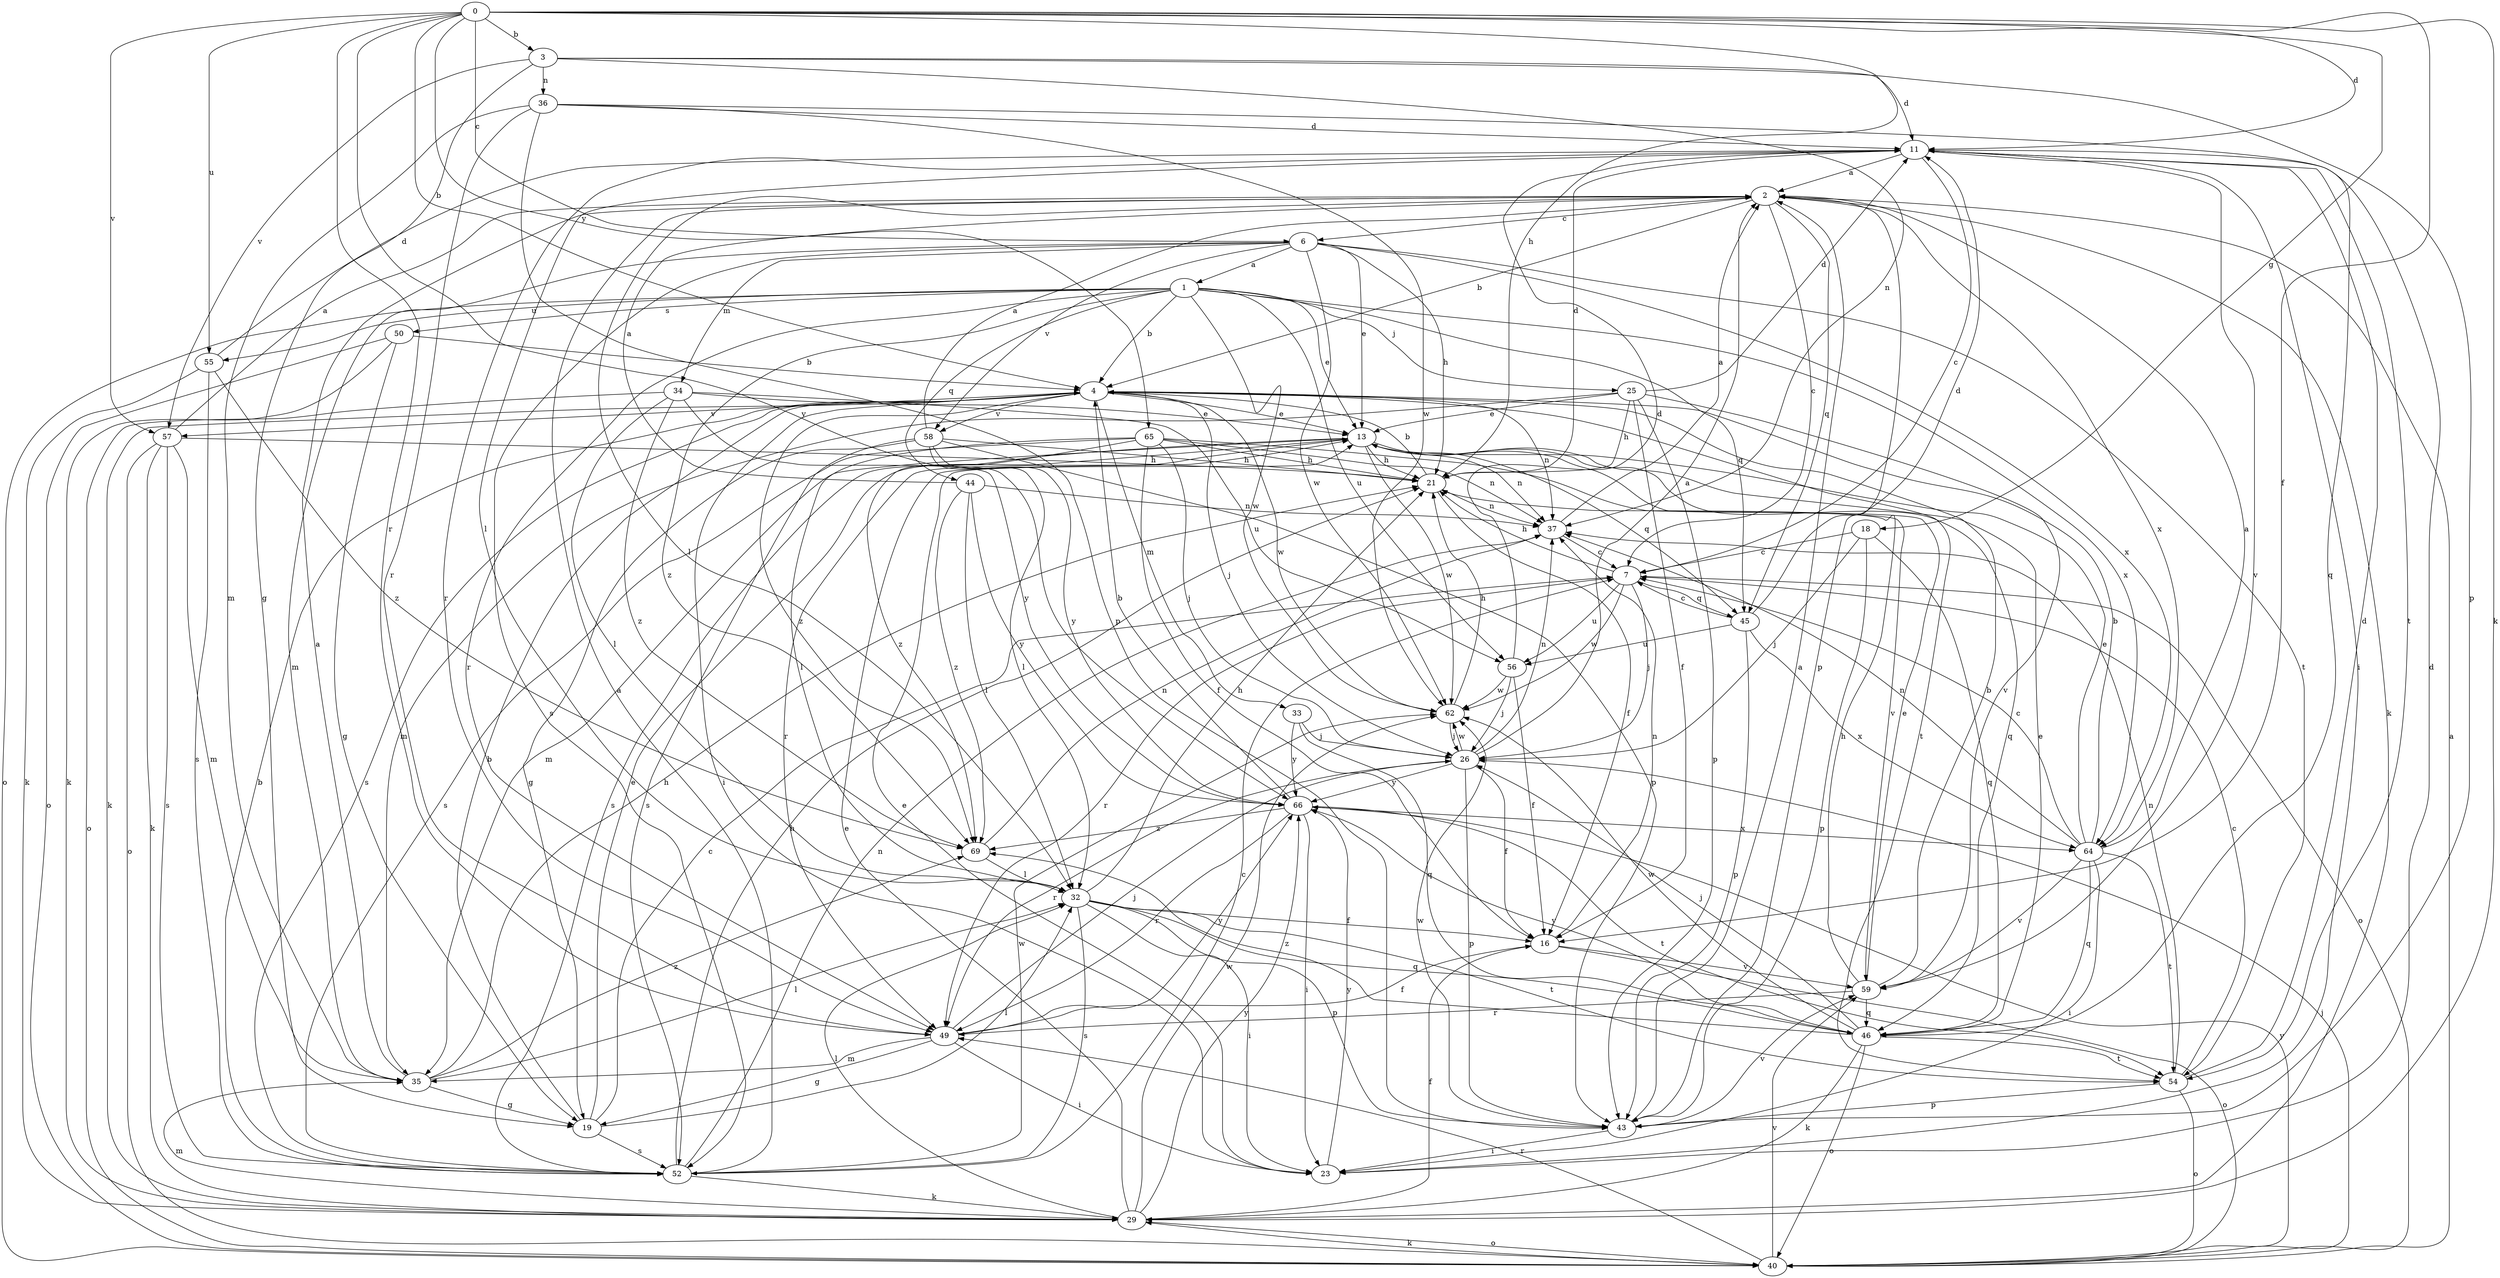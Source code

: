 strict digraph  {
0;
1;
2;
3;
4;
6;
7;
11;
13;
16;
18;
19;
21;
23;
25;
26;
29;
32;
33;
34;
35;
36;
37;
40;
43;
44;
45;
46;
49;
50;
52;
54;
55;
56;
57;
58;
59;
62;
64;
65;
66;
69;
0 -> 3  [label=b];
0 -> 4  [label=b];
0 -> 6  [label=c];
0 -> 11  [label=d];
0 -> 16  [label=f];
0 -> 18  [label=g];
0 -> 21  [label=h];
0 -> 29  [label=k];
0 -> 49  [label=r];
0 -> 55  [label=u];
0 -> 57  [label=v];
0 -> 65  [label=y];
0 -> 66  [label=y];
1 -> 4  [label=b];
1 -> 13  [label=e];
1 -> 25  [label=j];
1 -> 40  [label=o];
1 -> 44  [label=q];
1 -> 45  [label=q];
1 -> 49  [label=r];
1 -> 50  [label=s];
1 -> 55  [label=u];
1 -> 56  [label=u];
1 -> 62  [label=w];
1 -> 64  [label=x];
1 -> 69  [label=z];
2 -> 4  [label=b];
2 -> 6  [label=c];
2 -> 7  [label=c];
2 -> 29  [label=k];
2 -> 32  [label=l];
2 -> 43  [label=p];
2 -> 45  [label=q];
2 -> 64  [label=x];
3 -> 11  [label=d];
3 -> 19  [label=g];
3 -> 36  [label=n];
3 -> 37  [label=n];
3 -> 43  [label=p];
3 -> 57  [label=v];
4 -> 13  [label=e];
4 -> 23  [label=i];
4 -> 26  [label=j];
4 -> 29  [label=k];
4 -> 33  [label=m];
4 -> 37  [label=n];
4 -> 52  [label=s];
4 -> 54  [label=t];
4 -> 57  [label=v];
4 -> 58  [label=v];
4 -> 62  [label=w];
4 -> 69  [label=z];
6 -> 1  [label=a];
6 -> 13  [label=e];
6 -> 21  [label=h];
6 -> 34  [label=m];
6 -> 35  [label=m];
6 -> 52  [label=s];
6 -> 54  [label=t];
6 -> 58  [label=v];
6 -> 62  [label=w];
6 -> 64  [label=x];
7 -> 21  [label=h];
7 -> 26  [label=j];
7 -> 40  [label=o];
7 -> 45  [label=q];
7 -> 49  [label=r];
7 -> 56  [label=u];
7 -> 62  [label=w];
11 -> 2  [label=a];
11 -> 7  [label=c];
11 -> 23  [label=i];
11 -> 32  [label=l];
11 -> 49  [label=r];
11 -> 54  [label=t];
11 -> 59  [label=v];
13 -> 21  [label=h];
13 -> 35  [label=m];
13 -> 37  [label=n];
13 -> 45  [label=q];
13 -> 46  [label=q];
13 -> 49  [label=r];
13 -> 52  [label=s];
13 -> 62  [label=w];
16 -> 37  [label=n];
16 -> 40  [label=o];
16 -> 59  [label=v];
18 -> 7  [label=c];
18 -> 26  [label=j];
18 -> 43  [label=p];
18 -> 46  [label=q];
19 -> 4  [label=b];
19 -> 7  [label=c];
19 -> 13  [label=e];
19 -> 32  [label=l];
19 -> 52  [label=s];
21 -> 4  [label=b];
21 -> 11  [label=d];
21 -> 16  [label=f];
21 -> 37  [label=n];
23 -> 11  [label=d];
23 -> 13  [label=e];
23 -> 66  [label=y];
25 -> 11  [label=d];
25 -> 13  [label=e];
25 -> 16  [label=f];
25 -> 21  [label=h];
25 -> 35  [label=m];
25 -> 43  [label=p];
25 -> 59  [label=v];
26 -> 2  [label=a];
26 -> 16  [label=f];
26 -> 37  [label=n];
26 -> 43  [label=p];
26 -> 49  [label=r];
26 -> 62  [label=w];
26 -> 66  [label=y];
29 -> 13  [label=e];
29 -> 16  [label=f];
29 -> 32  [label=l];
29 -> 35  [label=m];
29 -> 40  [label=o];
29 -> 62  [label=w];
29 -> 66  [label=y];
32 -> 16  [label=f];
32 -> 21  [label=h];
32 -> 23  [label=i];
32 -> 43  [label=p];
32 -> 46  [label=q];
32 -> 52  [label=s];
32 -> 54  [label=t];
33 -> 26  [label=j];
33 -> 46  [label=q];
33 -> 66  [label=y];
34 -> 13  [label=e];
34 -> 32  [label=l];
34 -> 40  [label=o];
34 -> 56  [label=u];
34 -> 66  [label=y];
34 -> 69  [label=z];
35 -> 2  [label=a];
35 -> 19  [label=g];
35 -> 21  [label=h];
35 -> 32  [label=l];
35 -> 69  [label=z];
36 -> 11  [label=d];
36 -> 35  [label=m];
36 -> 43  [label=p];
36 -> 46  [label=q];
36 -> 49  [label=r];
36 -> 62  [label=w];
37 -> 2  [label=a];
37 -> 7  [label=c];
40 -> 2  [label=a];
40 -> 26  [label=j];
40 -> 29  [label=k];
40 -> 49  [label=r];
40 -> 59  [label=v];
40 -> 66  [label=y];
43 -> 2  [label=a];
43 -> 23  [label=i];
43 -> 59  [label=v];
43 -> 62  [label=w];
44 -> 2  [label=a];
44 -> 32  [label=l];
44 -> 37  [label=n];
44 -> 66  [label=y];
44 -> 69  [label=z];
45 -> 7  [label=c];
45 -> 11  [label=d];
45 -> 43  [label=p];
45 -> 56  [label=u];
45 -> 64  [label=x];
46 -> 13  [label=e];
46 -> 26  [label=j];
46 -> 29  [label=k];
46 -> 40  [label=o];
46 -> 54  [label=t];
46 -> 62  [label=w];
46 -> 66  [label=y];
46 -> 69  [label=z];
49 -> 16  [label=f];
49 -> 19  [label=g];
49 -> 23  [label=i];
49 -> 26  [label=j];
49 -> 35  [label=m];
49 -> 66  [label=y];
50 -> 4  [label=b];
50 -> 19  [label=g];
50 -> 29  [label=k];
50 -> 40  [label=o];
52 -> 2  [label=a];
52 -> 4  [label=b];
52 -> 7  [label=c];
52 -> 21  [label=h];
52 -> 29  [label=k];
52 -> 37  [label=n];
52 -> 62  [label=w];
54 -> 7  [label=c];
54 -> 11  [label=d];
54 -> 37  [label=n];
54 -> 40  [label=o];
54 -> 43  [label=p];
55 -> 11  [label=d];
55 -> 29  [label=k];
55 -> 52  [label=s];
55 -> 69  [label=z];
56 -> 11  [label=d];
56 -> 16  [label=f];
56 -> 26  [label=j];
56 -> 62  [label=w];
57 -> 2  [label=a];
57 -> 21  [label=h];
57 -> 29  [label=k];
57 -> 35  [label=m];
57 -> 40  [label=o];
57 -> 52  [label=s];
58 -> 2  [label=a];
58 -> 19  [label=g];
58 -> 21  [label=h];
58 -> 32  [label=l];
58 -> 43  [label=p];
58 -> 52  [label=s];
58 -> 66  [label=y];
59 -> 4  [label=b];
59 -> 13  [label=e];
59 -> 21  [label=h];
59 -> 46  [label=q];
59 -> 49  [label=r];
62 -> 21  [label=h];
62 -> 26  [label=j];
64 -> 2  [label=a];
64 -> 4  [label=b];
64 -> 7  [label=c];
64 -> 13  [label=e];
64 -> 23  [label=i];
64 -> 37  [label=n];
64 -> 46  [label=q];
64 -> 54  [label=t];
64 -> 59  [label=v];
65 -> 16  [label=f];
65 -> 21  [label=h];
65 -> 26  [label=j];
65 -> 32  [label=l];
65 -> 37  [label=n];
65 -> 52  [label=s];
65 -> 59  [label=v];
65 -> 69  [label=z];
66 -> 4  [label=b];
66 -> 23  [label=i];
66 -> 49  [label=r];
66 -> 54  [label=t];
66 -> 64  [label=x];
66 -> 69  [label=z];
69 -> 32  [label=l];
69 -> 37  [label=n];
}
